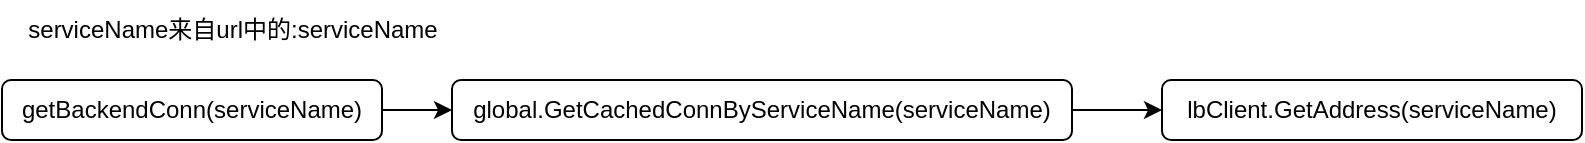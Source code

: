 <mxfile version="20.2.0" type="github">
  <diagram id="C5RBs43oDa-KdzZeNtuy" name="Page-1">
    <mxGraphModel dx="888" dy="547" grid="1" gridSize="10" guides="1" tooltips="1" connect="1" arrows="1" fold="1" page="1" pageScale="1" pageWidth="827" pageHeight="1169" math="0" shadow="0">
      <root>
        <mxCell id="WIyWlLk6GJQsqaUBKTNV-0" />
        <mxCell id="WIyWlLk6GJQsqaUBKTNV-1" parent="WIyWlLk6GJQsqaUBKTNV-0" />
        <mxCell id="yxYbdJCDAQSvztTBxH8T-1" value="" style="edgeStyle=orthogonalEdgeStyle;rounded=0;orthogonalLoop=1;jettySize=auto;html=1;" edge="1" parent="WIyWlLk6GJQsqaUBKTNV-1" source="WIyWlLk6GJQsqaUBKTNV-3" target="yxYbdJCDAQSvztTBxH8T-0">
          <mxGeometry relative="1" as="geometry" />
        </mxCell>
        <mxCell id="WIyWlLk6GJQsqaUBKTNV-3" value="getBackendConn(serviceName)" style="rounded=1;whiteSpace=wrap;html=1;fontSize=12;glass=0;strokeWidth=1;shadow=0;" parent="WIyWlLk6GJQsqaUBKTNV-1" vertex="1">
          <mxGeometry x="20" y="85" width="190" height="30" as="geometry" />
        </mxCell>
        <mxCell id="yxYbdJCDAQSvztTBxH8T-3" value="" style="edgeStyle=orthogonalEdgeStyle;rounded=0;orthogonalLoop=1;jettySize=auto;html=1;" edge="1" parent="WIyWlLk6GJQsqaUBKTNV-1" source="yxYbdJCDAQSvztTBxH8T-0" target="yxYbdJCDAQSvztTBxH8T-2">
          <mxGeometry relative="1" as="geometry" />
        </mxCell>
        <mxCell id="yxYbdJCDAQSvztTBxH8T-0" value="global.GetCachedConnByServiceName(serviceName)" style="whiteSpace=wrap;html=1;rounded=1;glass=0;strokeWidth=1;shadow=0;" vertex="1" parent="WIyWlLk6GJQsqaUBKTNV-1">
          <mxGeometry x="245" y="85" width="310" height="30" as="geometry" />
        </mxCell>
        <mxCell id="yxYbdJCDAQSvztTBxH8T-2" value="lbClient.GetAddress(serviceName)" style="whiteSpace=wrap;html=1;rounded=1;glass=0;strokeWidth=1;shadow=0;" vertex="1" parent="WIyWlLk6GJQsqaUBKTNV-1">
          <mxGeometry x="600" y="85" width="210" height="30" as="geometry" />
        </mxCell>
        <mxCell id="yxYbdJCDAQSvztTBxH8T-4" value="serviceName来自url中的:serviceName" style="text;html=1;resizable=0;autosize=1;align=center;verticalAlign=middle;points=[];fillColor=none;strokeColor=none;rounded=0;" vertex="1" parent="WIyWlLk6GJQsqaUBKTNV-1">
          <mxGeometry x="20" y="45" width="230" height="30" as="geometry" />
        </mxCell>
      </root>
    </mxGraphModel>
  </diagram>
</mxfile>
